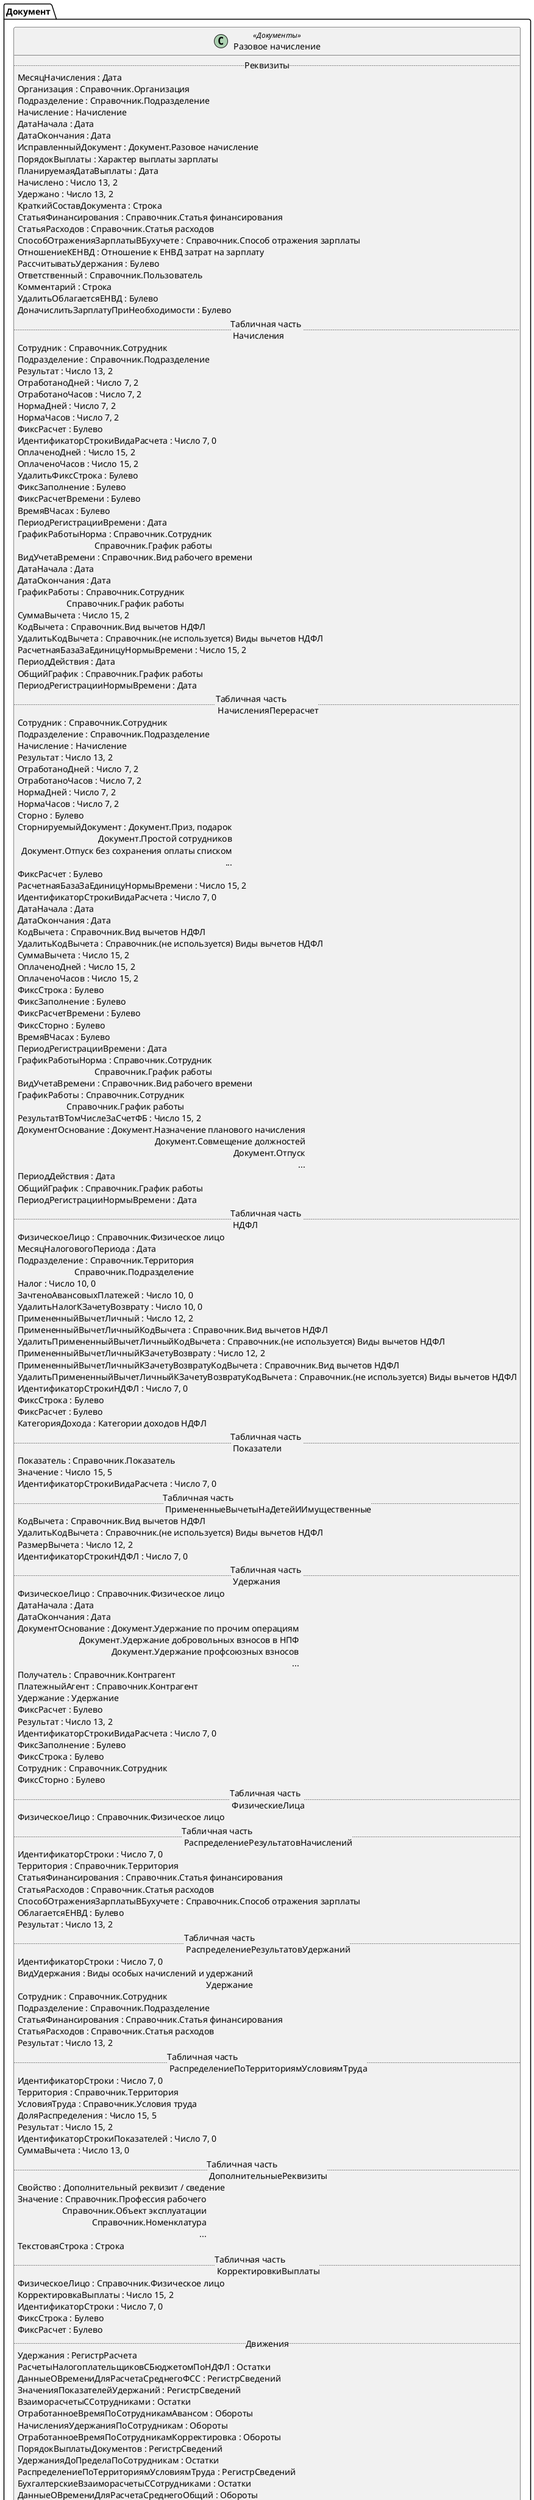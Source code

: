 ﻿@startuml РазовоеНачисление
'!include templates.wsd
'..\include templates.wsd
class Документ.РазовоеНачисление as "Разовое начисление" <<Документы>>
{
..Реквизиты..
МесяцНачисления : Дата
Организация : Справочник.Организация
Подразделение : Справочник.Подразделение
Начисление : Начисление
ДатаНачала : Дата
ДатаОкончания : Дата
ИсправленныйДокумент : Документ.Разовое начисление
ПорядокВыплаты : Характер выплаты зарплаты
ПланируемаяДатаВыплаты : Дата
Начислено : Число 13, 2
Удержано : Число 13, 2
КраткийСоставДокумента : Строка
СтатьяФинансирования : Справочник.Статья финансирования
СтатьяРасходов : Справочник.Статья расходов
СпособОтраженияЗарплатыВБухучете : Справочник.Способ отражения зарплаты
ОтношениеКЕНВД : Отношение к ЕНВД затрат на зарплату
РассчитыватьУдержания : Булево
Ответственный : Справочник.Пользователь
Комментарий : Строка
УдалитьОблагаетсяЕНВД : Булево
ДоначислитьЗарплатуПриНеобходимости : Булево
..Табличная часть \n Начисления..
Сотрудник : Справочник.Сотрудник
Подразделение : Справочник.Подразделение
Результат : Число 13, 2
ОтработаноДней : Число 7, 2
ОтработаноЧасов : Число 7, 2
НормаДней : Число 7, 2
НормаЧасов : Число 7, 2
ФиксРасчет : Булево
ИдентификаторСтрокиВидаРасчета : Число 7, 0
ОплаченоДней : Число 15, 2
ОплаченоЧасов : Число 15, 2
УдалитьФиксСтрока : Булево
ФиксЗаполнение : Булево
ФиксРасчетВремени : Булево
ВремяВЧасах : Булево
ПериодРегистрацииВремени : Дата
ГрафикРаботыНорма : Справочник.Сотрудник\rСправочник.График работы
ВидУчетаВремени : Справочник.Вид рабочего времени
ДатаНачала : Дата
ДатаОкончания : Дата
ГрафикРаботы : Справочник.Сотрудник\rСправочник.График работы
СуммаВычета : Число 15, 2
КодВычета : Справочник.Вид вычетов НДФЛ
УдалитьКодВычета : Справочник.(не используется) Виды вычетов НДФЛ
РасчетнаяБазаЗаЕдиницуНормыВремени : Число 15, 2
ПериодДействия : Дата
ОбщийГрафик : Справочник.График работы
ПериодРегистрацииНормыВремени : Дата
..Табличная часть \n НачисленияПерерасчет..
Сотрудник : Справочник.Сотрудник
Подразделение : Справочник.Подразделение
Начисление : Начисление
Результат : Число 13, 2
ОтработаноДней : Число 7, 2
ОтработаноЧасов : Число 7, 2
НормаДней : Число 7, 2
НормаЧасов : Число 7, 2
Сторно : Булево
СторнируемыйДокумент : Документ.Приз, подарок\rДокумент.Простой сотрудников\rДокумент.Отпуск без сохранения оплаты списком\r...
ФиксРасчет : Булево
РасчетнаяБазаЗаЕдиницуНормыВремени : Число 15, 2
ИдентификаторСтрокиВидаРасчета : Число 7, 0
ДатаНачала : Дата
ДатаОкончания : Дата
КодВычета : Справочник.Вид вычетов НДФЛ
УдалитьКодВычета : Справочник.(не используется) Виды вычетов НДФЛ
СуммаВычета : Число 15, 2
ОплаченоДней : Число 15, 2
ОплаченоЧасов : Число 15, 2
ФиксСтрока : Булево
ФиксЗаполнение : Булево
ФиксРасчетВремени : Булево
ФиксСторно : Булево
ВремяВЧасах : Булево
ПериодРегистрацииВремени : Дата
ГрафикРаботыНорма : Справочник.Сотрудник\rСправочник.График работы
ВидУчетаВремени : Справочник.Вид рабочего времени
ГрафикРаботы : Справочник.Сотрудник\rСправочник.График работы
РезультатВТомЧислеЗаСчетФБ : Число 15, 2
ДокументОснование : Документ.Назначение планового начисления\rДокумент.Совмещение должностей\rДокумент.Отпуск\r...
ПериодДействия : Дата
ОбщийГрафик : Справочник.График работы
ПериодРегистрацииНормыВремени : Дата
..Табличная часть \n НДФЛ..
ФизическоеЛицо : Справочник.Физическое лицо
МесяцНалоговогоПериода : Дата
Подразделение : Справочник.Территория\rСправочник.Подразделение
Налог : Число 10, 0
ЗачтеноАвансовыхПлатежей : Число 10, 0
УдалитьНалогКЗачетуВозврату : Число 10, 0
ПримененныйВычетЛичный : Число 12, 2
ПримененныйВычетЛичныйКодВычета : Справочник.Вид вычетов НДФЛ
УдалитьПримененныйВычетЛичныйКодВычета : Справочник.(не используется) Виды вычетов НДФЛ
ПримененныйВычетЛичныйКЗачетуВозврату : Число 12, 2
ПримененныйВычетЛичныйКЗачетуВозвратуКодВычета : Справочник.Вид вычетов НДФЛ
УдалитьПримененныйВычетЛичныйКЗачетуВозвратуКодВычета : Справочник.(не используется) Виды вычетов НДФЛ
ИдентификаторСтрокиНДФЛ : Число 7, 0
ФиксСтрока : Булево
ФиксРасчет : Булево
КатегорияДохода : Категории доходов НДФЛ
..Табличная часть \n Показатели..
Показатель : Справочник.Показатель
Значение : Число 15, 5
ИдентификаторСтрокиВидаРасчета : Число 7, 0
..Табличная часть \n ПримененныеВычетыНаДетейИИмущественные..
КодВычета : Справочник.Вид вычетов НДФЛ
УдалитьКодВычета : Справочник.(не используется) Виды вычетов НДФЛ
РазмерВычета : Число 12, 2
ИдентификаторСтрокиНДФЛ : Число 7, 0
..Табличная часть \n Удержания..
ФизическоеЛицо : Справочник.Физическое лицо
ДатаНачала : Дата
ДатаОкончания : Дата
ДокументОснование : Документ.Удержание по прочим операциям\rДокумент.Удержание добровольных взносов в НПФ\rДокумент.Удержание профсоюзных взносов\r...
Получатель : Справочник.Контрагент
ПлатежныйАгент : Справочник.Контрагент
Удержание : Удержание
ФиксРасчет : Булево
Результат : Число 13, 2
ИдентификаторСтрокиВидаРасчета : Число 7, 0
ФиксЗаполнение : Булево
ФиксСтрока : Булево
Сотрудник : Справочник.Сотрудник
ФиксСторно : Булево
..Табличная часть \n ФизическиеЛица..
ФизическоеЛицо : Справочник.Физическое лицо
..Табличная часть \n РаспределениеРезультатовНачислений..
ИдентификаторСтроки : Число 7, 0
Территория : Справочник.Территория
СтатьяФинансирования : Справочник.Статья финансирования
СтатьяРасходов : Справочник.Статья расходов
СпособОтраженияЗарплатыВБухучете : Справочник.Способ отражения зарплаты
ОблагаетсяЕНВД : Булево
Результат : Число 13, 2
..Табличная часть \n РаспределениеРезультатовУдержаний..
ИдентификаторСтроки : Число 7, 0
ВидУдержания : Виды особых начислений и удержаний\rУдержание
Сотрудник : Справочник.Сотрудник
Подразделение : Справочник.Подразделение
СтатьяФинансирования : Справочник.Статья финансирования
СтатьяРасходов : Справочник.Статья расходов
Результат : Число 13, 2
..Табличная часть \n РаспределениеПоТерриториямУсловиямТруда..
ИдентификаторСтроки : Число 7, 0
Территория : Справочник.Территория
УсловияТруда : Справочник.Условия труда
ДоляРаспределения : Число 15, 5
Результат : Число 15, 2
ИдентификаторСтрокиПоказателей : Число 7, 0
СуммаВычета : Число 13, 0
..Табличная часть \n ДополнительныеРеквизиты..
Свойство : Дополнительный реквизит / сведение
Значение : Справочник.Профессия рабочего\rСправочник.Объект эксплуатации\rСправочник.Номенклатура\r...
ТекстоваяСтрока : Строка
..Табличная часть \n КорректировкиВыплаты..
ФизическоеЛицо : Справочник.Физическое лицо
КорректировкаВыплаты : Число 15, 2
ИдентификаторСтроки : Число 7, 0
ФиксСтрока : Булево
ФиксРасчет : Булево
..Движения..
Удержания : РегистрРасчета
РасчетыНалогоплательщиковСБюджетомПоНДФЛ : Остатки
ДанныеОВремениДляРасчетаСреднегоФСС : РегистрСведений
ЗначенияПоказателейУдержаний : РегистрСведений
ВзаиморасчетыССотрудниками : Остатки
ОтработанноеВремяПоСотрудникамАвансом : Обороты
НачисленияУдержанияПоСотрудникам : Обороты
ОтработанноеВремяПоСотрудникамКорректировка : Обороты
ПорядокВыплатыДокументов : РегистрСведений
УдержанияДоПределаПоСотрудникам : Остатки
РаспределениеПоТерриториямУсловиямТруда : РегистрСведений
БухгалтерскиеВзаиморасчетыССотрудниками : Остатки
ДанныеОВремениДляРасчетаСреднегоОбщий : Обороты
СведенияОДоходахСтраховыеВзносы : Обороты
ИмущественныеВычетыНДФЛ : Остатки
ДанныеОНачисленияхДляРасчетаСреднегоЗаработкаОбщий : Обороты
ЗначенияПоказателейНачислений : РегистрСведений
ПредоставленныеСтандартныеИСоциальныеВычетыНДФЛ : Обороты
ЗарплатаКВыплатеАвансом : Остатки
УдержанияПоИсполнительнымДокументам : Обороты
ОтработанноеВремяПоСотрудникам : Обороты
Начисления : РегистрРасчета
СведенияОДоходахНДФЛ : Обороты
НачисленияУдержанияПоСотрудникамАвансом : Обороты
БухучетНачисленияУдержанияПоСотрудникам : Обороты
ЗарплатаКВыплате : Остатки
ДанныеОНачисленияхДляРасчетаСреднегоЗаработкаФСС : Обороты
АвансовыеПлатежиИностранцевПоНДФЛ : Остатки
}
@enduml
